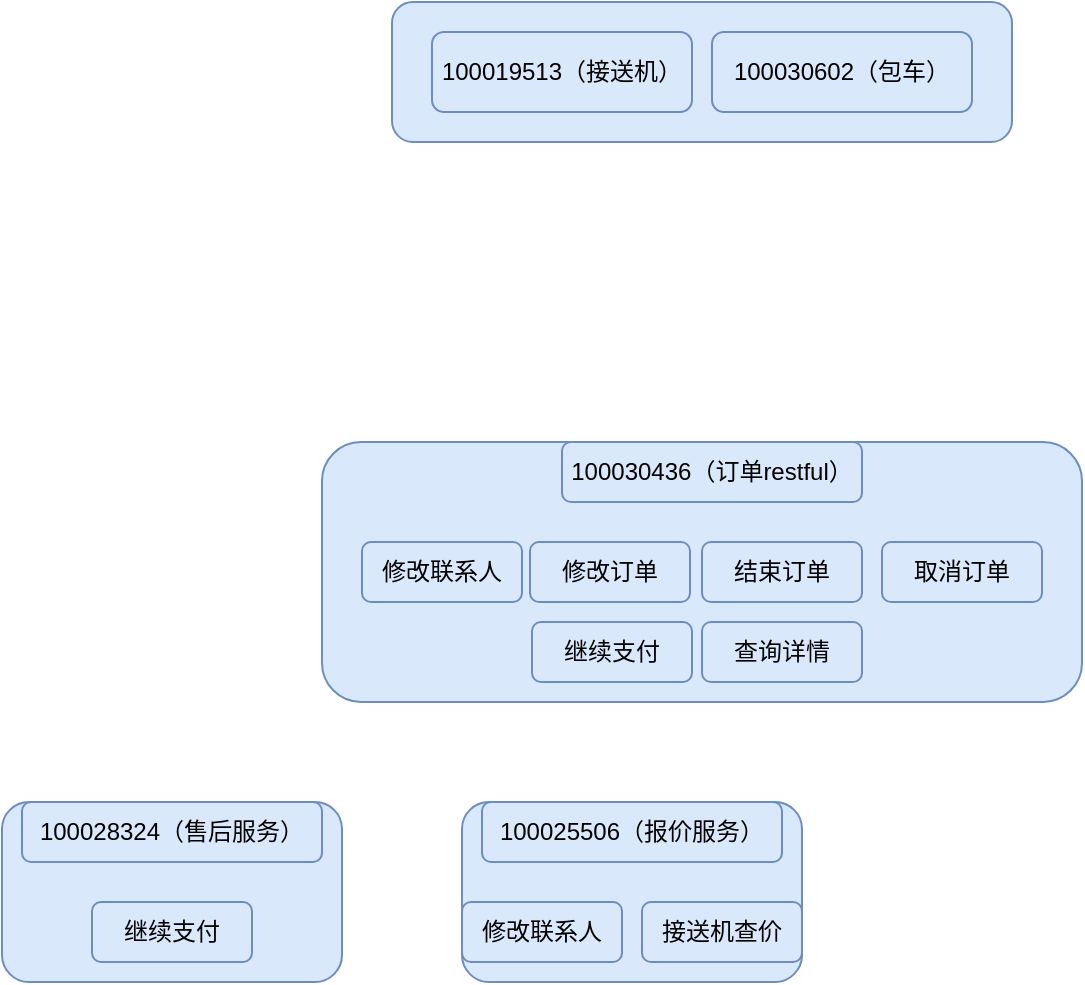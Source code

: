 <mxfile version="20.1.3" type="github">
  <diagram id="qSx0JCjXYv2BIcTL-GjK" name="第 1 页">
    <mxGraphModel dx="865" dy="457" grid="1" gridSize="10" guides="1" tooltips="1" connect="1" arrows="1" fold="1" page="1" pageScale="1" pageWidth="827" pageHeight="1169" math="0" shadow="0">
      <root>
        <mxCell id="0" />
        <mxCell id="1" parent="0" />
        <mxCell id="NNbrsuRaD-JUa8VZye8L-1" value="" style="rounded=1;whiteSpace=wrap;html=1;fillColor=#dae8fc;strokeColor=#6c8ebf;" vertex="1" parent="1">
          <mxGeometry x="305" y="40" width="310" height="70" as="geometry" />
        </mxCell>
        <mxCell id="NNbrsuRaD-JUa8VZye8L-2" value="100019513（接送机）" style="rounded=1;whiteSpace=wrap;html=1;fillColor=#dae8fc;strokeColor=#6c8ebf;" vertex="1" parent="1">
          <mxGeometry x="325" y="55" width="130" height="40" as="geometry" />
        </mxCell>
        <mxCell id="NNbrsuRaD-JUa8VZye8L-3" value="100030602（包车）" style="rounded=1;whiteSpace=wrap;html=1;fillColor=#dae8fc;strokeColor=#6c8ebf;" vertex="1" parent="1">
          <mxGeometry x="465" y="55" width="130" height="40" as="geometry" />
        </mxCell>
        <mxCell id="NNbrsuRaD-JUa8VZye8L-10" value="" style="rounded=1;whiteSpace=wrap;html=1;fillColor=#dae8fc;strokeColor=#6c8ebf;" vertex="1" parent="1">
          <mxGeometry x="270" y="260" width="380" height="130" as="geometry" />
        </mxCell>
        <mxCell id="NNbrsuRaD-JUa8VZye8L-11" value="100030436（订单restful）" style="rounded=1;whiteSpace=wrap;html=1;fillColor=#dae8fc;strokeColor=#6c8ebf;" vertex="1" parent="1">
          <mxGeometry x="390" y="260" width="150" height="30" as="geometry" />
        </mxCell>
        <mxCell id="NNbrsuRaD-JUa8VZye8L-13" value="修改联系人" style="rounded=1;whiteSpace=wrap;html=1;fillColor=#dae8fc;strokeColor=#6c8ebf;" vertex="1" parent="1">
          <mxGeometry x="290" y="310" width="80" height="30" as="geometry" />
        </mxCell>
        <mxCell id="NNbrsuRaD-JUa8VZye8L-14" value="修改订单" style="rounded=1;whiteSpace=wrap;html=1;fillColor=#dae8fc;strokeColor=#6c8ebf;" vertex="1" parent="1">
          <mxGeometry x="374" y="310" width="80" height="30" as="geometry" />
        </mxCell>
        <mxCell id="NNbrsuRaD-JUa8VZye8L-15" value="结束订单" style="rounded=1;whiteSpace=wrap;html=1;fillColor=#dae8fc;strokeColor=#6c8ebf;" vertex="1" parent="1">
          <mxGeometry x="460" y="310" width="80" height="30" as="geometry" />
        </mxCell>
        <mxCell id="NNbrsuRaD-JUa8VZye8L-16" value="取消订单" style="rounded=1;whiteSpace=wrap;html=1;fillColor=#dae8fc;strokeColor=#6c8ebf;" vertex="1" parent="1">
          <mxGeometry x="550" y="310" width="80" height="30" as="geometry" />
        </mxCell>
        <mxCell id="NNbrsuRaD-JUa8VZye8L-17" value="继续支付" style="rounded=1;whiteSpace=wrap;html=1;fillColor=#dae8fc;strokeColor=#6c8ebf;" vertex="1" parent="1">
          <mxGeometry x="375" y="350" width="80" height="30" as="geometry" />
        </mxCell>
        <mxCell id="NNbrsuRaD-JUa8VZye8L-18" value="查询详情" style="rounded=1;whiteSpace=wrap;html=1;fillColor=#dae8fc;strokeColor=#6c8ebf;" vertex="1" parent="1">
          <mxGeometry x="460" y="350" width="80" height="30" as="geometry" />
        </mxCell>
        <mxCell id="NNbrsuRaD-JUa8VZye8L-19" value="" style="rounded=1;whiteSpace=wrap;html=1;fillColor=#dae8fc;strokeColor=#6c8ebf;" vertex="1" parent="1">
          <mxGeometry x="110" y="440" width="170" height="90" as="geometry" />
        </mxCell>
        <mxCell id="NNbrsuRaD-JUa8VZye8L-20" value="100028324（售后服务）" style="rounded=1;whiteSpace=wrap;html=1;fillColor=#dae8fc;strokeColor=#6c8ebf;" vertex="1" parent="1">
          <mxGeometry x="120" y="440" width="150" height="30" as="geometry" />
        </mxCell>
        <mxCell id="NNbrsuRaD-JUa8VZye8L-27" value="继续支付" style="rounded=1;whiteSpace=wrap;html=1;fillColor=#dae8fc;strokeColor=#6c8ebf;" vertex="1" parent="1">
          <mxGeometry x="155" y="490" width="80" height="30" as="geometry" />
        </mxCell>
        <mxCell id="NNbrsuRaD-JUa8VZye8L-28" value="" style="rounded=1;whiteSpace=wrap;html=1;fillColor=#dae8fc;strokeColor=#6c8ebf;" vertex="1" parent="1">
          <mxGeometry x="340" y="440" width="170" height="90" as="geometry" />
        </mxCell>
        <mxCell id="NNbrsuRaD-JUa8VZye8L-29" value="100025506（报价服务）" style="rounded=1;whiteSpace=wrap;html=1;fillColor=#dae8fc;strokeColor=#6c8ebf;" vertex="1" parent="1">
          <mxGeometry x="350" y="440" width="150" height="30" as="geometry" />
        </mxCell>
        <mxCell id="NNbrsuRaD-JUa8VZye8L-30" value="修改联系人" style="rounded=1;whiteSpace=wrap;html=1;fillColor=#dae8fc;strokeColor=#6c8ebf;" vertex="1" parent="1">
          <mxGeometry x="340" y="490" width="80" height="30" as="geometry" />
        </mxCell>
        <mxCell id="NNbrsuRaD-JUa8VZye8L-31" value="接送机查价" style="rounded=1;whiteSpace=wrap;html=1;fillColor=#dae8fc;strokeColor=#6c8ebf;" vertex="1" parent="1">
          <mxGeometry x="430" y="490" width="80" height="30" as="geometry" />
        </mxCell>
      </root>
    </mxGraphModel>
  </diagram>
</mxfile>
